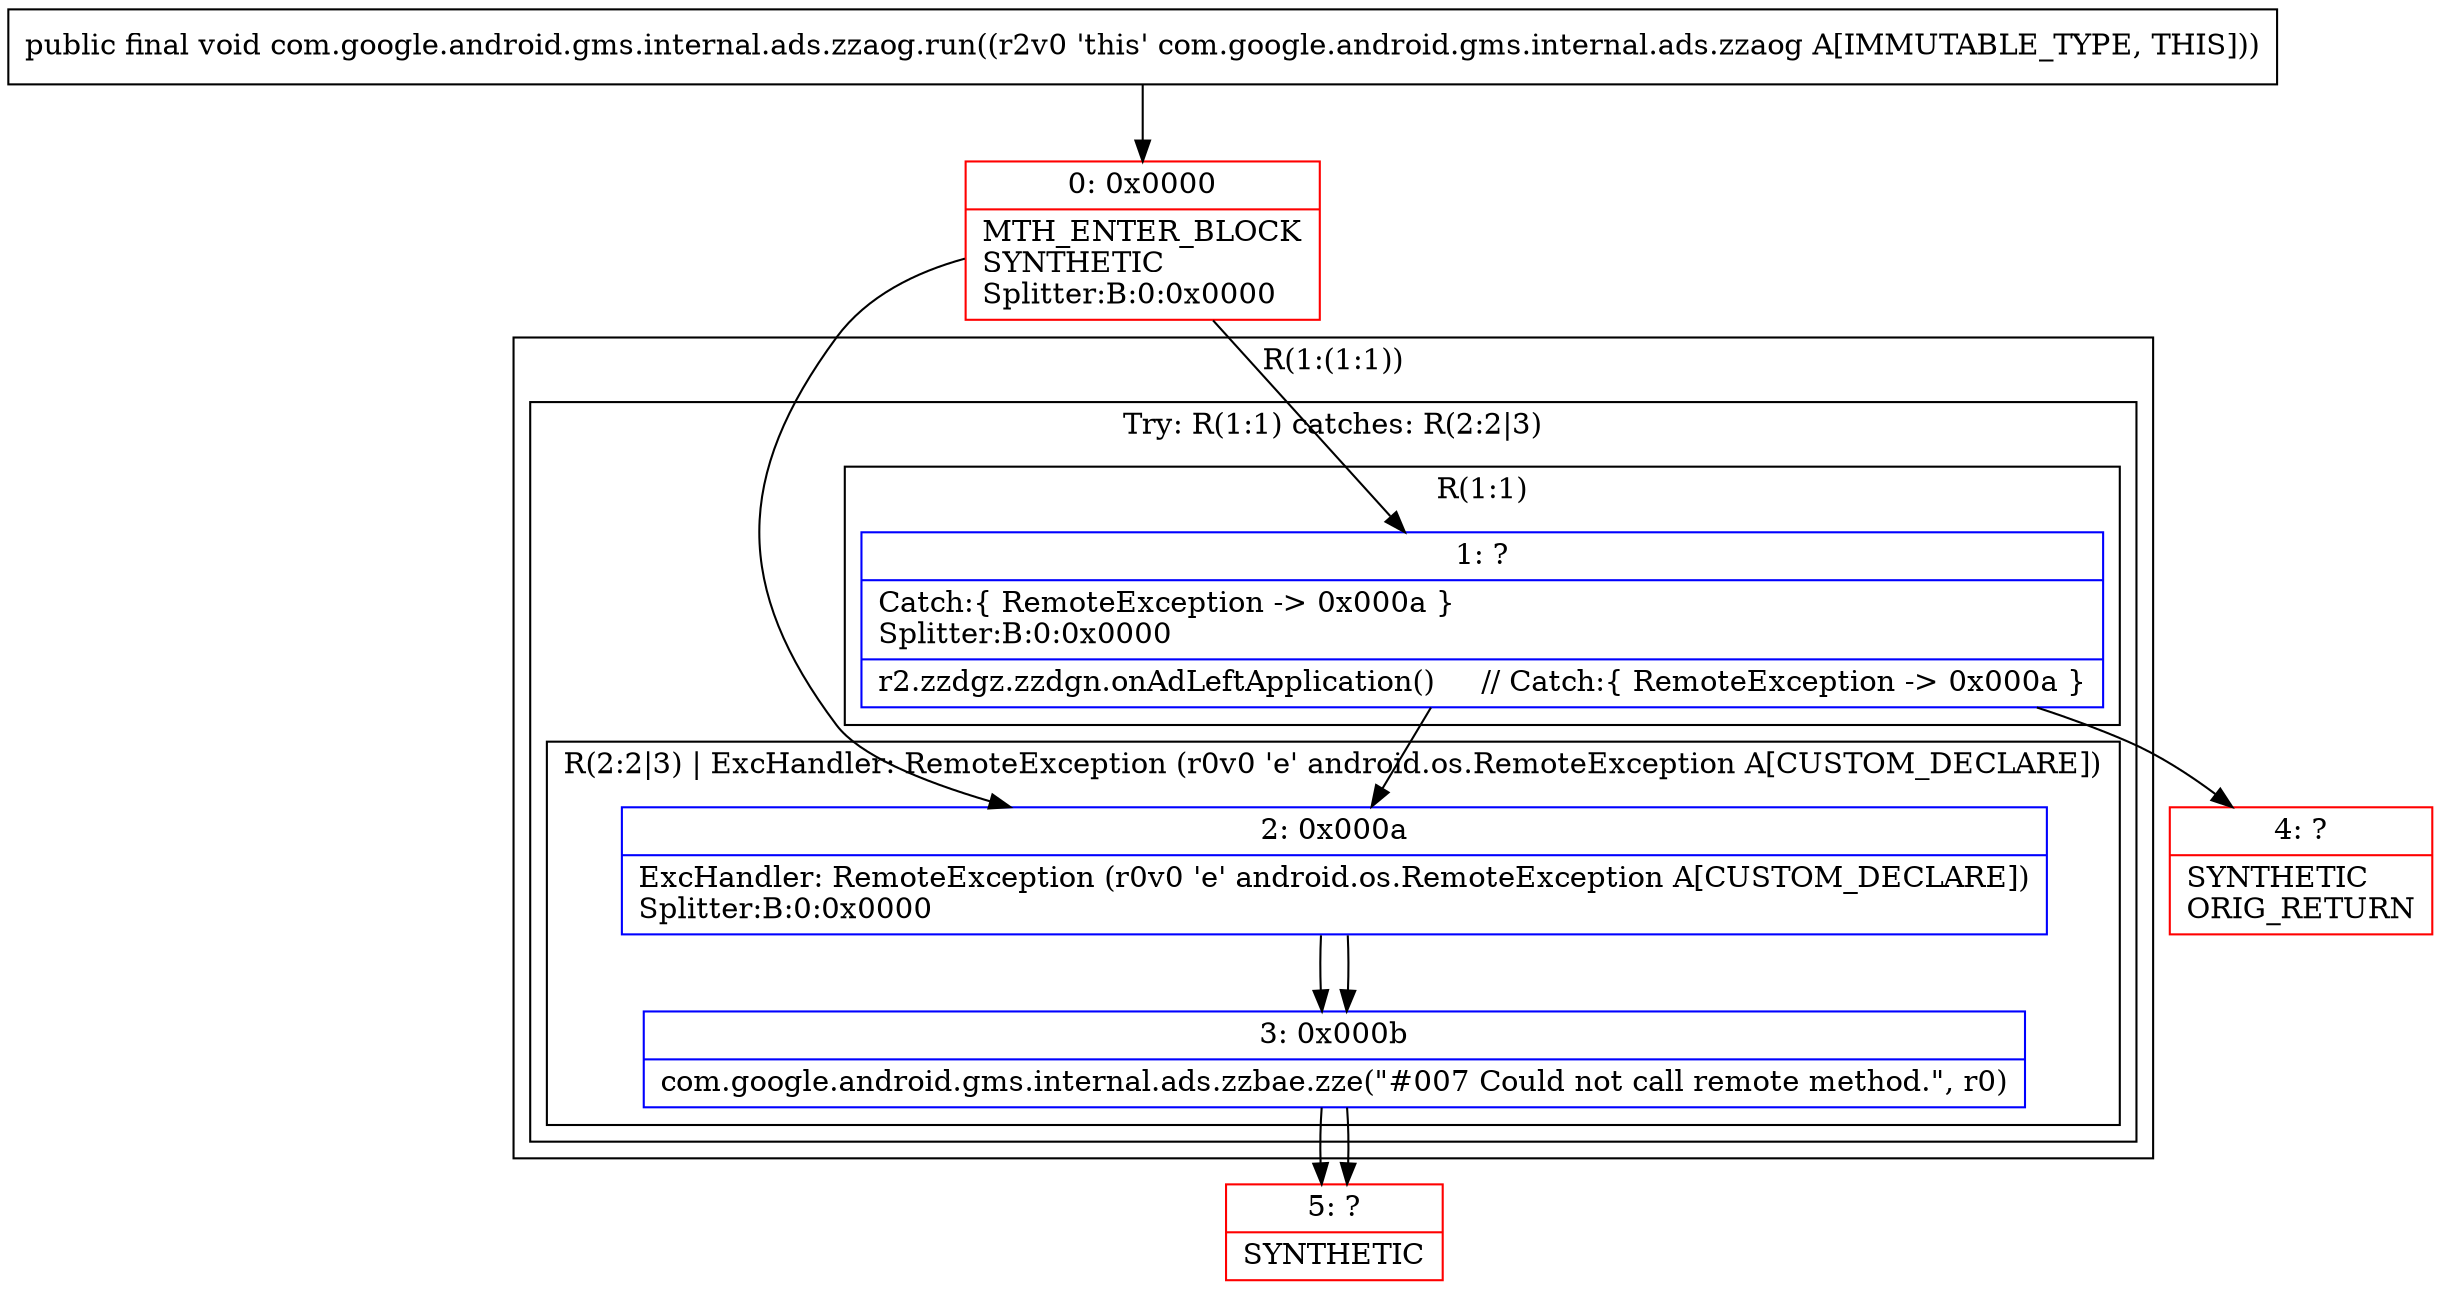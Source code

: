 digraph "CFG forcom.google.android.gms.internal.ads.zzaog.run()V" {
subgraph cluster_Region_1514493744 {
label = "R(1:(1:1))";
node [shape=record,color=blue];
subgraph cluster_TryCatchRegion_1451874208 {
label = "Try: R(1:1) catches: R(2:2|3)";
node [shape=record,color=blue];
subgraph cluster_Region_21128642 {
label = "R(1:1)";
node [shape=record,color=blue];
Node_1 [shape=record,label="{1\:\ ?|Catch:\{ RemoteException \-\> 0x000a \}\lSplitter:B:0:0x0000\l|r2.zzdgz.zzdgn.onAdLeftApplication()     \/\/ Catch:\{ RemoteException \-\> 0x000a \}\l}"];
}
subgraph cluster_Region_270520142 {
label = "R(2:2|3) | ExcHandler: RemoteException (r0v0 'e' android.os.RemoteException A[CUSTOM_DECLARE])\l";
node [shape=record,color=blue];
Node_2 [shape=record,label="{2\:\ 0x000a|ExcHandler: RemoteException (r0v0 'e' android.os.RemoteException A[CUSTOM_DECLARE])\lSplitter:B:0:0x0000\l}"];
Node_3 [shape=record,label="{3\:\ 0x000b|com.google.android.gms.internal.ads.zzbae.zze(\"#007 Could not call remote method.\", r0)\l}"];
}
}
}
subgraph cluster_Region_270520142 {
label = "R(2:2|3) | ExcHandler: RemoteException (r0v0 'e' android.os.RemoteException A[CUSTOM_DECLARE])\l";
node [shape=record,color=blue];
Node_2 [shape=record,label="{2\:\ 0x000a|ExcHandler: RemoteException (r0v0 'e' android.os.RemoteException A[CUSTOM_DECLARE])\lSplitter:B:0:0x0000\l}"];
Node_3 [shape=record,label="{3\:\ 0x000b|com.google.android.gms.internal.ads.zzbae.zze(\"#007 Could not call remote method.\", r0)\l}"];
}
Node_0 [shape=record,color=red,label="{0\:\ 0x0000|MTH_ENTER_BLOCK\lSYNTHETIC\lSplitter:B:0:0x0000\l}"];
Node_4 [shape=record,color=red,label="{4\:\ ?|SYNTHETIC\lORIG_RETURN\l}"];
Node_5 [shape=record,color=red,label="{5\:\ ?|SYNTHETIC\l}"];
MethodNode[shape=record,label="{public final void com.google.android.gms.internal.ads.zzaog.run((r2v0 'this' com.google.android.gms.internal.ads.zzaog A[IMMUTABLE_TYPE, THIS])) }"];
MethodNode -> Node_0;
Node_1 -> Node_2;
Node_1 -> Node_4;
Node_2 -> Node_3;
Node_3 -> Node_5;
Node_2 -> Node_3;
Node_3 -> Node_5;
Node_0 -> Node_1;
Node_0 -> Node_2;
}

